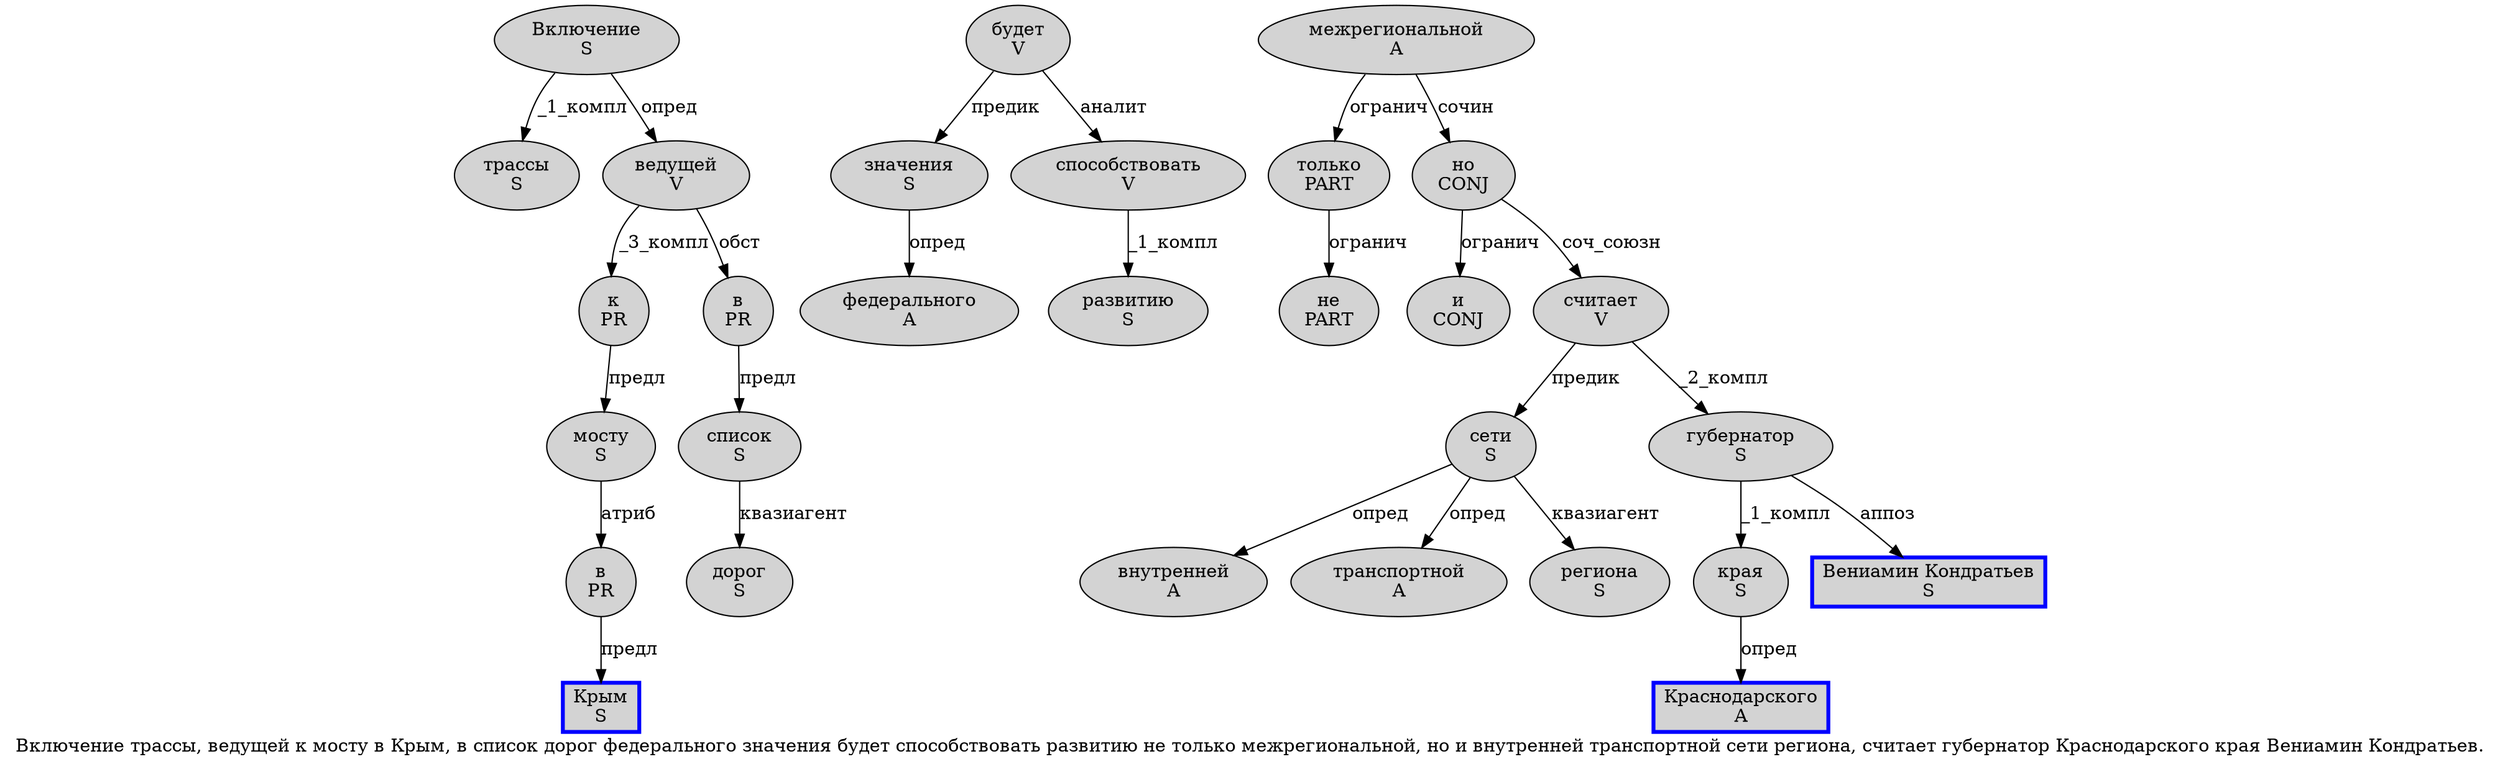 digraph SENTENCE_1172 {
	graph [label="Включение трассы, ведущей к мосту в Крым, в список дорог федерального значения будет способствовать развитию не только межрегиональной, но и внутренней транспортной сети региона, считает губернатор Краснодарского края Вениамин Кондратьев."]
	node [style=filled]
		0 [label="Включение
S" color="" fillcolor=lightgray penwidth=1 shape=ellipse]
		1 [label="трассы
S" color="" fillcolor=lightgray penwidth=1 shape=ellipse]
		3 [label="ведущей
V" color="" fillcolor=lightgray penwidth=1 shape=ellipse]
		4 [label="к
PR" color="" fillcolor=lightgray penwidth=1 shape=ellipse]
		5 [label="мосту
S" color="" fillcolor=lightgray penwidth=1 shape=ellipse]
		6 [label="в
PR" color="" fillcolor=lightgray penwidth=1 shape=ellipse]
		7 [label="Крым
S" color=blue fillcolor=lightgray penwidth=3 shape=box]
		9 [label="в
PR" color="" fillcolor=lightgray penwidth=1 shape=ellipse]
		10 [label="список
S" color="" fillcolor=lightgray penwidth=1 shape=ellipse]
		11 [label="дорог
S" color="" fillcolor=lightgray penwidth=1 shape=ellipse]
		12 [label="федерального
A" color="" fillcolor=lightgray penwidth=1 shape=ellipse]
		13 [label="значения
S" color="" fillcolor=lightgray penwidth=1 shape=ellipse]
		14 [label="будет
V" color="" fillcolor=lightgray penwidth=1 shape=ellipse]
		15 [label="способствовать
V" color="" fillcolor=lightgray penwidth=1 shape=ellipse]
		16 [label="развитию
S" color="" fillcolor=lightgray penwidth=1 shape=ellipse]
		17 [label="не
PART" color="" fillcolor=lightgray penwidth=1 shape=ellipse]
		18 [label="только
PART" color="" fillcolor=lightgray penwidth=1 shape=ellipse]
		19 [label="межрегиональной
A" color="" fillcolor=lightgray penwidth=1 shape=ellipse]
		21 [label="но
CONJ" color="" fillcolor=lightgray penwidth=1 shape=ellipse]
		22 [label="и
CONJ" color="" fillcolor=lightgray penwidth=1 shape=ellipse]
		23 [label="внутренней
A" color="" fillcolor=lightgray penwidth=1 shape=ellipse]
		24 [label="транспортной
A" color="" fillcolor=lightgray penwidth=1 shape=ellipse]
		25 [label="сети
S" color="" fillcolor=lightgray penwidth=1 shape=ellipse]
		26 [label="региона
S" color="" fillcolor=lightgray penwidth=1 shape=ellipse]
		28 [label="считает
V" color="" fillcolor=lightgray penwidth=1 shape=ellipse]
		29 [label="губернатор
S" color="" fillcolor=lightgray penwidth=1 shape=ellipse]
		30 [label="Краснодарского
A" color=blue fillcolor=lightgray penwidth=3 shape=box]
		31 [label="края
S" color="" fillcolor=lightgray penwidth=1 shape=ellipse]
		32 [label="Вениамин Кондратьев
S" color=blue fillcolor=lightgray penwidth=3 shape=box]
			18 -> 17 [label="огранич"]
			6 -> 7 [label="предл"]
			19 -> 18 [label="огранич"]
			19 -> 21 [label="сочин"]
			10 -> 11 [label="квазиагент"]
			15 -> 16 [label="_1_компл"]
			0 -> 1 [label="_1_компл"]
			0 -> 3 [label="опред"]
			5 -> 6 [label="атриб"]
			4 -> 5 [label="предл"]
			9 -> 10 [label="предл"]
			14 -> 13 [label="предик"]
			14 -> 15 [label="аналит"]
			28 -> 25 [label="предик"]
			28 -> 29 [label="_2_компл"]
			31 -> 30 [label="опред"]
			13 -> 12 [label="опред"]
			29 -> 31 [label="_1_компл"]
			29 -> 32 [label="аппоз"]
			3 -> 4 [label="_3_компл"]
			3 -> 9 [label="обст"]
			25 -> 23 [label="опред"]
			25 -> 24 [label="опред"]
			25 -> 26 [label="квазиагент"]
			21 -> 22 [label="огранич"]
			21 -> 28 [label="соч_союзн"]
}